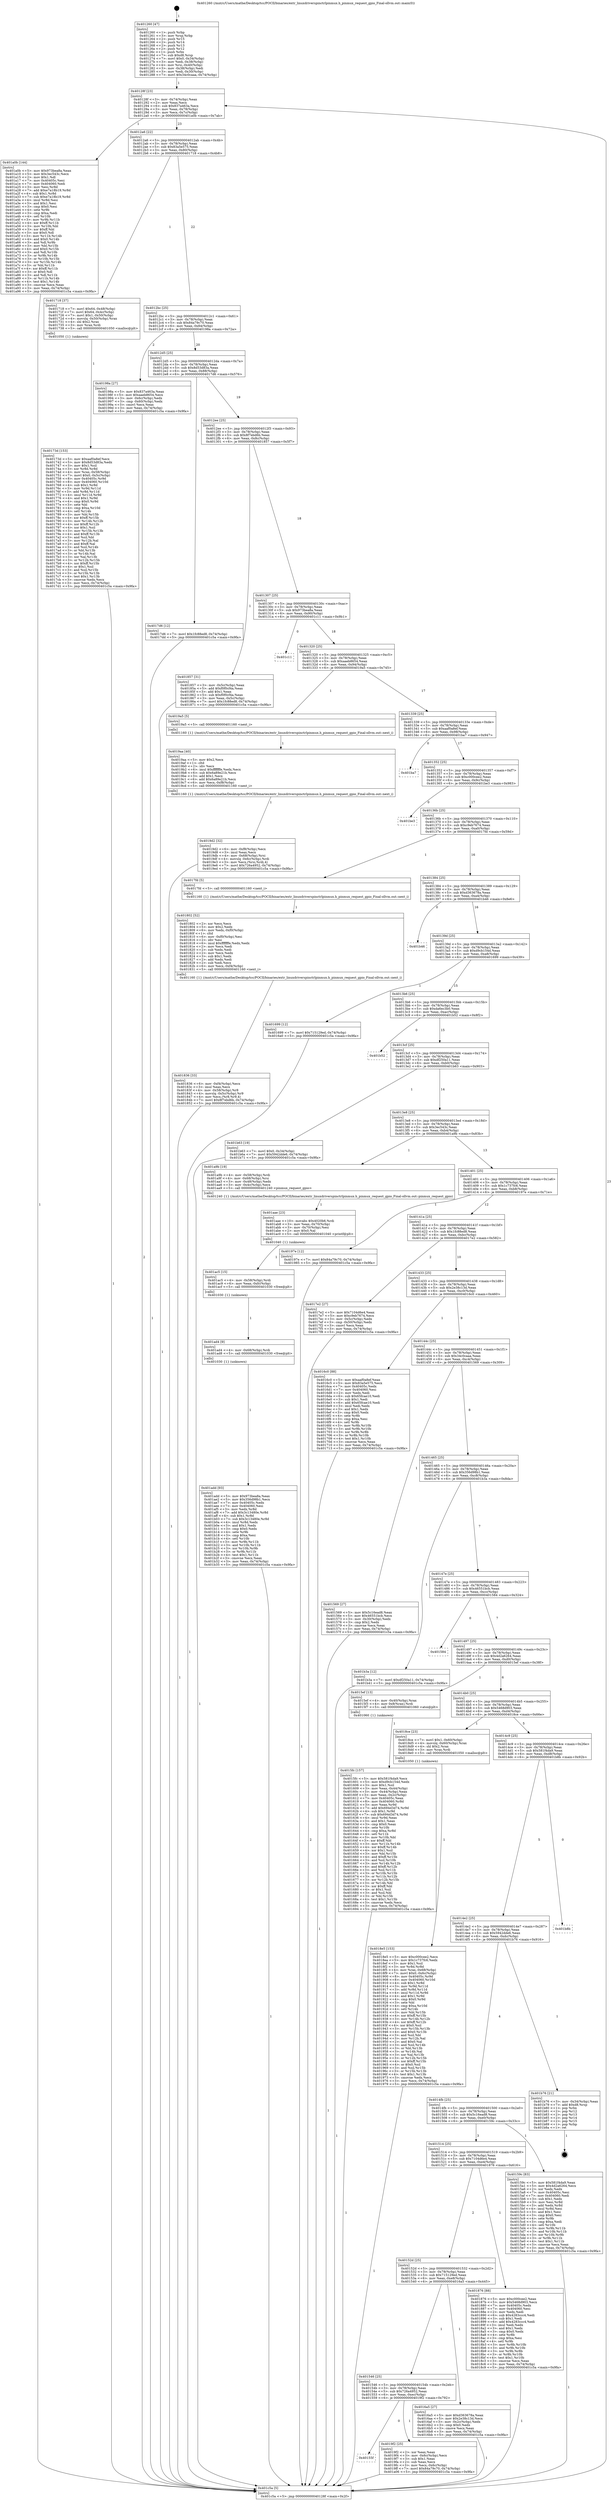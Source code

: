 digraph "0x401260" {
  label = "0x401260 (/mnt/c/Users/mathe/Desktop/tcc/POCII/binaries/extr_linuxdriverspinctrlpinmux.h_pinmux_request_gpio_Final-ollvm.out::main(0))"
  labelloc = "t"
  node[shape=record]

  Entry [label="",width=0.3,height=0.3,shape=circle,fillcolor=black,style=filled]
  "0x40128f" [label="{
     0x40128f [23]\l
     | [instrs]\l
     &nbsp;&nbsp;0x40128f \<+3\>: mov -0x74(%rbp),%eax\l
     &nbsp;&nbsp;0x401292 \<+2\>: mov %eax,%ecx\l
     &nbsp;&nbsp;0x401294 \<+6\>: sub $0x837a463a,%ecx\l
     &nbsp;&nbsp;0x40129a \<+3\>: mov %eax,-0x78(%rbp)\l
     &nbsp;&nbsp;0x40129d \<+3\>: mov %ecx,-0x7c(%rbp)\l
     &nbsp;&nbsp;0x4012a0 \<+6\>: je 0000000000401a0b \<main+0x7ab\>\l
  }"]
  "0x401a0b" [label="{
     0x401a0b [144]\l
     | [instrs]\l
     &nbsp;&nbsp;0x401a0b \<+5\>: mov $0x973bea8a,%eax\l
     &nbsp;&nbsp;0x401a10 \<+5\>: mov $0x3ec543c,%ecx\l
     &nbsp;&nbsp;0x401a15 \<+2\>: mov $0x1,%dl\l
     &nbsp;&nbsp;0x401a17 \<+7\>: mov 0x40405c,%esi\l
     &nbsp;&nbsp;0x401a1e \<+7\>: mov 0x404060,%edi\l
     &nbsp;&nbsp;0x401a25 \<+3\>: mov %esi,%r8d\l
     &nbsp;&nbsp;0x401a28 \<+7\>: add $0xe7a18b19,%r8d\l
     &nbsp;&nbsp;0x401a2f \<+4\>: sub $0x1,%r8d\l
     &nbsp;&nbsp;0x401a33 \<+7\>: sub $0xe7a18b19,%r8d\l
     &nbsp;&nbsp;0x401a3a \<+4\>: imul %r8d,%esi\l
     &nbsp;&nbsp;0x401a3e \<+3\>: and $0x1,%esi\l
     &nbsp;&nbsp;0x401a41 \<+3\>: cmp $0x0,%esi\l
     &nbsp;&nbsp;0x401a44 \<+4\>: sete %r9b\l
     &nbsp;&nbsp;0x401a48 \<+3\>: cmp $0xa,%edi\l
     &nbsp;&nbsp;0x401a4b \<+4\>: setl %r10b\l
     &nbsp;&nbsp;0x401a4f \<+3\>: mov %r9b,%r11b\l
     &nbsp;&nbsp;0x401a52 \<+4\>: xor $0xff,%r11b\l
     &nbsp;&nbsp;0x401a56 \<+3\>: mov %r10b,%bl\l
     &nbsp;&nbsp;0x401a59 \<+3\>: xor $0xff,%bl\l
     &nbsp;&nbsp;0x401a5c \<+3\>: xor $0x0,%dl\l
     &nbsp;&nbsp;0x401a5f \<+3\>: mov %r11b,%r14b\l
     &nbsp;&nbsp;0x401a62 \<+4\>: and $0x0,%r14b\l
     &nbsp;&nbsp;0x401a66 \<+3\>: and %dl,%r9b\l
     &nbsp;&nbsp;0x401a69 \<+3\>: mov %bl,%r15b\l
     &nbsp;&nbsp;0x401a6c \<+4\>: and $0x0,%r15b\l
     &nbsp;&nbsp;0x401a70 \<+3\>: and %dl,%r10b\l
     &nbsp;&nbsp;0x401a73 \<+3\>: or %r9b,%r14b\l
     &nbsp;&nbsp;0x401a76 \<+3\>: or %r10b,%r15b\l
     &nbsp;&nbsp;0x401a79 \<+3\>: xor %r15b,%r14b\l
     &nbsp;&nbsp;0x401a7c \<+3\>: or %bl,%r11b\l
     &nbsp;&nbsp;0x401a7f \<+4\>: xor $0xff,%r11b\l
     &nbsp;&nbsp;0x401a83 \<+3\>: or $0x0,%dl\l
     &nbsp;&nbsp;0x401a86 \<+3\>: and %dl,%r11b\l
     &nbsp;&nbsp;0x401a89 \<+3\>: or %r11b,%r14b\l
     &nbsp;&nbsp;0x401a8c \<+4\>: test $0x1,%r14b\l
     &nbsp;&nbsp;0x401a90 \<+3\>: cmovne %ecx,%eax\l
     &nbsp;&nbsp;0x401a93 \<+3\>: mov %eax,-0x74(%rbp)\l
     &nbsp;&nbsp;0x401a96 \<+5\>: jmp 0000000000401c5a \<main+0x9fa\>\l
  }"]
  "0x4012a6" [label="{
     0x4012a6 [22]\l
     | [instrs]\l
     &nbsp;&nbsp;0x4012a6 \<+5\>: jmp 00000000004012ab \<main+0x4b\>\l
     &nbsp;&nbsp;0x4012ab \<+3\>: mov -0x78(%rbp),%eax\l
     &nbsp;&nbsp;0x4012ae \<+5\>: sub $0x83a5e575,%eax\l
     &nbsp;&nbsp;0x4012b3 \<+3\>: mov %eax,-0x80(%rbp)\l
     &nbsp;&nbsp;0x4012b6 \<+6\>: je 0000000000401718 \<main+0x4b8\>\l
  }"]
  Exit [label="",width=0.3,height=0.3,shape=circle,fillcolor=black,style=filled,peripheries=2]
  "0x401718" [label="{
     0x401718 [37]\l
     | [instrs]\l
     &nbsp;&nbsp;0x401718 \<+7\>: movl $0x64,-0x48(%rbp)\l
     &nbsp;&nbsp;0x40171f \<+7\>: movl $0x64,-0x4c(%rbp)\l
     &nbsp;&nbsp;0x401726 \<+7\>: movl $0x1,-0x50(%rbp)\l
     &nbsp;&nbsp;0x40172d \<+4\>: movslq -0x50(%rbp),%rax\l
     &nbsp;&nbsp;0x401731 \<+4\>: shl $0x2,%rax\l
     &nbsp;&nbsp;0x401735 \<+3\>: mov %rax,%rdi\l
     &nbsp;&nbsp;0x401738 \<+5\>: call 0000000000401050 \<malloc@plt\>\l
     | [calls]\l
     &nbsp;&nbsp;0x401050 \{1\} (unknown)\l
  }"]
  "0x4012bc" [label="{
     0x4012bc [25]\l
     | [instrs]\l
     &nbsp;&nbsp;0x4012bc \<+5\>: jmp 00000000004012c1 \<main+0x61\>\l
     &nbsp;&nbsp;0x4012c1 \<+3\>: mov -0x78(%rbp),%eax\l
     &nbsp;&nbsp;0x4012c4 \<+5\>: sub $0x84a79c70,%eax\l
     &nbsp;&nbsp;0x4012c9 \<+6\>: mov %eax,-0x84(%rbp)\l
     &nbsp;&nbsp;0x4012cf \<+6\>: je 000000000040198a \<main+0x72a\>\l
  }"]
  "0x401add" [label="{
     0x401add [93]\l
     | [instrs]\l
     &nbsp;&nbsp;0x401add \<+5\>: mov $0x973bea8a,%eax\l
     &nbsp;&nbsp;0x401ae2 \<+5\>: mov $0x356d98b1,%ecx\l
     &nbsp;&nbsp;0x401ae7 \<+7\>: mov 0x40405c,%edx\l
     &nbsp;&nbsp;0x401aee \<+7\>: mov 0x404060,%esi\l
     &nbsp;&nbsp;0x401af5 \<+3\>: mov %edx,%r8d\l
     &nbsp;&nbsp;0x401af8 \<+7\>: add $0x3c13480e,%r8d\l
     &nbsp;&nbsp;0x401aff \<+4\>: sub $0x1,%r8d\l
     &nbsp;&nbsp;0x401b03 \<+7\>: sub $0x3c13480e,%r8d\l
     &nbsp;&nbsp;0x401b0a \<+4\>: imul %r8d,%edx\l
     &nbsp;&nbsp;0x401b0e \<+3\>: and $0x1,%edx\l
     &nbsp;&nbsp;0x401b11 \<+3\>: cmp $0x0,%edx\l
     &nbsp;&nbsp;0x401b14 \<+4\>: sete %r9b\l
     &nbsp;&nbsp;0x401b18 \<+3\>: cmp $0xa,%esi\l
     &nbsp;&nbsp;0x401b1b \<+4\>: setl %r10b\l
     &nbsp;&nbsp;0x401b1f \<+3\>: mov %r9b,%r11b\l
     &nbsp;&nbsp;0x401b22 \<+3\>: and %r10b,%r11b\l
     &nbsp;&nbsp;0x401b25 \<+3\>: xor %r10b,%r9b\l
     &nbsp;&nbsp;0x401b28 \<+3\>: or %r9b,%r11b\l
     &nbsp;&nbsp;0x401b2b \<+4\>: test $0x1,%r11b\l
     &nbsp;&nbsp;0x401b2f \<+3\>: cmovne %ecx,%eax\l
     &nbsp;&nbsp;0x401b32 \<+3\>: mov %eax,-0x74(%rbp)\l
     &nbsp;&nbsp;0x401b35 \<+5\>: jmp 0000000000401c5a \<main+0x9fa\>\l
  }"]
  "0x40198a" [label="{
     0x40198a [27]\l
     | [instrs]\l
     &nbsp;&nbsp;0x40198a \<+5\>: mov $0x837a463a,%eax\l
     &nbsp;&nbsp;0x40198f \<+5\>: mov $0xaaeb8654,%ecx\l
     &nbsp;&nbsp;0x401994 \<+3\>: mov -0x6c(%rbp),%edx\l
     &nbsp;&nbsp;0x401997 \<+3\>: cmp -0x60(%rbp),%edx\l
     &nbsp;&nbsp;0x40199a \<+3\>: cmovl %ecx,%eax\l
     &nbsp;&nbsp;0x40199d \<+3\>: mov %eax,-0x74(%rbp)\l
     &nbsp;&nbsp;0x4019a0 \<+5\>: jmp 0000000000401c5a \<main+0x9fa\>\l
  }"]
  "0x4012d5" [label="{
     0x4012d5 [25]\l
     | [instrs]\l
     &nbsp;&nbsp;0x4012d5 \<+5\>: jmp 00000000004012da \<main+0x7a\>\l
     &nbsp;&nbsp;0x4012da \<+3\>: mov -0x78(%rbp),%eax\l
     &nbsp;&nbsp;0x4012dd \<+5\>: sub $0x8d53d83a,%eax\l
     &nbsp;&nbsp;0x4012e2 \<+6\>: mov %eax,-0x88(%rbp)\l
     &nbsp;&nbsp;0x4012e8 \<+6\>: je 00000000004017d6 \<main+0x576\>\l
  }"]
  "0x401ad4" [label="{
     0x401ad4 [9]\l
     | [instrs]\l
     &nbsp;&nbsp;0x401ad4 \<+4\>: mov -0x68(%rbp),%rdi\l
     &nbsp;&nbsp;0x401ad8 \<+5\>: call 0000000000401030 \<free@plt\>\l
     | [calls]\l
     &nbsp;&nbsp;0x401030 \{1\} (unknown)\l
  }"]
  "0x4017d6" [label="{
     0x4017d6 [12]\l
     | [instrs]\l
     &nbsp;&nbsp;0x4017d6 \<+7\>: movl $0x1fc88ed8,-0x74(%rbp)\l
     &nbsp;&nbsp;0x4017dd \<+5\>: jmp 0000000000401c5a \<main+0x9fa\>\l
  }"]
  "0x4012ee" [label="{
     0x4012ee [25]\l
     | [instrs]\l
     &nbsp;&nbsp;0x4012ee \<+5\>: jmp 00000000004012f3 \<main+0x93\>\l
     &nbsp;&nbsp;0x4012f3 \<+3\>: mov -0x78(%rbp),%eax\l
     &nbsp;&nbsp;0x4012f6 \<+5\>: sub $0x8f7ebd6b,%eax\l
     &nbsp;&nbsp;0x4012fb \<+6\>: mov %eax,-0x8c(%rbp)\l
     &nbsp;&nbsp;0x401301 \<+6\>: je 0000000000401857 \<main+0x5f7\>\l
  }"]
  "0x401ac5" [label="{
     0x401ac5 [15]\l
     | [instrs]\l
     &nbsp;&nbsp;0x401ac5 \<+4\>: mov -0x58(%rbp),%rdi\l
     &nbsp;&nbsp;0x401ac9 \<+6\>: mov %eax,-0xfc(%rbp)\l
     &nbsp;&nbsp;0x401acf \<+5\>: call 0000000000401030 \<free@plt\>\l
     | [calls]\l
     &nbsp;&nbsp;0x401030 \{1\} (unknown)\l
  }"]
  "0x401857" [label="{
     0x401857 [31]\l
     | [instrs]\l
     &nbsp;&nbsp;0x401857 \<+3\>: mov -0x5c(%rbp),%eax\l
     &nbsp;&nbsp;0x40185a \<+5\>: add $0xf0f0cf4a,%eax\l
     &nbsp;&nbsp;0x40185f \<+3\>: add $0x1,%eax\l
     &nbsp;&nbsp;0x401862 \<+5\>: sub $0xf0f0cf4a,%eax\l
     &nbsp;&nbsp;0x401867 \<+3\>: mov %eax,-0x5c(%rbp)\l
     &nbsp;&nbsp;0x40186a \<+7\>: movl $0x1fc88ed8,-0x74(%rbp)\l
     &nbsp;&nbsp;0x401871 \<+5\>: jmp 0000000000401c5a \<main+0x9fa\>\l
  }"]
  "0x401307" [label="{
     0x401307 [25]\l
     | [instrs]\l
     &nbsp;&nbsp;0x401307 \<+5\>: jmp 000000000040130c \<main+0xac\>\l
     &nbsp;&nbsp;0x40130c \<+3\>: mov -0x78(%rbp),%eax\l
     &nbsp;&nbsp;0x40130f \<+5\>: sub $0x973bea8a,%eax\l
     &nbsp;&nbsp;0x401314 \<+6\>: mov %eax,-0x90(%rbp)\l
     &nbsp;&nbsp;0x40131a \<+6\>: je 0000000000401c11 \<main+0x9b1\>\l
  }"]
  "0x401aae" [label="{
     0x401aae [23]\l
     | [instrs]\l
     &nbsp;&nbsp;0x401aae \<+10\>: movabs $0x4020b6,%rdi\l
     &nbsp;&nbsp;0x401ab8 \<+3\>: mov %eax,-0x70(%rbp)\l
     &nbsp;&nbsp;0x401abb \<+3\>: mov -0x70(%rbp),%esi\l
     &nbsp;&nbsp;0x401abe \<+2\>: mov $0x0,%al\l
     &nbsp;&nbsp;0x401ac0 \<+5\>: call 0000000000401040 \<printf@plt\>\l
     | [calls]\l
     &nbsp;&nbsp;0x401040 \{1\} (unknown)\l
  }"]
  "0x401c11" [label="{
     0x401c11\l
  }", style=dashed]
  "0x401320" [label="{
     0x401320 [25]\l
     | [instrs]\l
     &nbsp;&nbsp;0x401320 \<+5\>: jmp 0000000000401325 \<main+0xc5\>\l
     &nbsp;&nbsp;0x401325 \<+3\>: mov -0x78(%rbp),%eax\l
     &nbsp;&nbsp;0x401328 \<+5\>: sub $0xaaeb8654,%eax\l
     &nbsp;&nbsp;0x40132d \<+6\>: mov %eax,-0x94(%rbp)\l
     &nbsp;&nbsp;0x401333 \<+6\>: je 00000000004019a5 \<main+0x745\>\l
  }"]
  "0x40155f" [label="{
     0x40155f\l
  }", style=dashed]
  "0x4019a5" [label="{
     0x4019a5 [5]\l
     | [instrs]\l
     &nbsp;&nbsp;0x4019a5 \<+5\>: call 0000000000401160 \<next_i\>\l
     | [calls]\l
     &nbsp;&nbsp;0x401160 \{1\} (/mnt/c/Users/mathe/Desktop/tcc/POCII/binaries/extr_linuxdriverspinctrlpinmux.h_pinmux_request_gpio_Final-ollvm.out::next_i)\l
  }"]
  "0x401339" [label="{
     0x401339 [25]\l
     | [instrs]\l
     &nbsp;&nbsp;0x401339 \<+5\>: jmp 000000000040133e \<main+0xde\>\l
     &nbsp;&nbsp;0x40133e \<+3\>: mov -0x78(%rbp),%eax\l
     &nbsp;&nbsp;0x401341 \<+5\>: sub $0xaaf0a8ef,%eax\l
     &nbsp;&nbsp;0x401346 \<+6\>: mov %eax,-0x98(%rbp)\l
     &nbsp;&nbsp;0x40134c \<+6\>: je 0000000000401ba7 \<main+0x947\>\l
  }"]
  "0x4019f2" [label="{
     0x4019f2 [25]\l
     | [instrs]\l
     &nbsp;&nbsp;0x4019f2 \<+2\>: xor %eax,%eax\l
     &nbsp;&nbsp;0x4019f4 \<+3\>: mov -0x6c(%rbp),%ecx\l
     &nbsp;&nbsp;0x4019f7 \<+3\>: sub $0x1,%eax\l
     &nbsp;&nbsp;0x4019fa \<+2\>: sub %eax,%ecx\l
     &nbsp;&nbsp;0x4019fc \<+3\>: mov %ecx,-0x6c(%rbp)\l
     &nbsp;&nbsp;0x4019ff \<+7\>: movl $0x84a79c70,-0x74(%rbp)\l
     &nbsp;&nbsp;0x401a06 \<+5\>: jmp 0000000000401c5a \<main+0x9fa\>\l
  }"]
  "0x401ba7" [label="{
     0x401ba7\l
  }", style=dashed]
  "0x401352" [label="{
     0x401352 [25]\l
     | [instrs]\l
     &nbsp;&nbsp;0x401352 \<+5\>: jmp 0000000000401357 \<main+0xf7\>\l
     &nbsp;&nbsp;0x401357 \<+3\>: mov -0x78(%rbp),%eax\l
     &nbsp;&nbsp;0x40135a \<+5\>: sub $0xc000cee2,%eax\l
     &nbsp;&nbsp;0x40135f \<+6\>: mov %eax,-0x9c(%rbp)\l
     &nbsp;&nbsp;0x401365 \<+6\>: je 0000000000401be3 \<main+0x983\>\l
  }"]
  "0x4019d2" [label="{
     0x4019d2 [32]\l
     | [instrs]\l
     &nbsp;&nbsp;0x4019d2 \<+6\>: mov -0xf8(%rbp),%ecx\l
     &nbsp;&nbsp;0x4019d8 \<+3\>: imul %eax,%ecx\l
     &nbsp;&nbsp;0x4019db \<+4\>: mov -0x68(%rbp),%rsi\l
     &nbsp;&nbsp;0x4019df \<+4\>: movslq -0x6c(%rbp),%rdi\l
     &nbsp;&nbsp;0x4019e3 \<+3\>: mov %ecx,(%rsi,%rdi,4)\l
     &nbsp;&nbsp;0x4019e6 \<+7\>: movl $0x726a4952,-0x74(%rbp)\l
     &nbsp;&nbsp;0x4019ed \<+5\>: jmp 0000000000401c5a \<main+0x9fa\>\l
  }"]
  "0x401be3" [label="{
     0x401be3\l
  }", style=dashed]
  "0x40136b" [label="{
     0x40136b [25]\l
     | [instrs]\l
     &nbsp;&nbsp;0x40136b \<+5\>: jmp 0000000000401370 \<main+0x110\>\l
     &nbsp;&nbsp;0x401370 \<+3\>: mov -0x78(%rbp),%eax\l
     &nbsp;&nbsp;0x401373 \<+5\>: sub $0xc9eb7674,%eax\l
     &nbsp;&nbsp;0x401378 \<+6\>: mov %eax,-0xa0(%rbp)\l
     &nbsp;&nbsp;0x40137e \<+6\>: je 00000000004017fd \<main+0x59d\>\l
  }"]
  "0x4019aa" [label="{
     0x4019aa [40]\l
     | [instrs]\l
     &nbsp;&nbsp;0x4019aa \<+5\>: mov $0x2,%ecx\l
     &nbsp;&nbsp;0x4019af \<+1\>: cltd\l
     &nbsp;&nbsp;0x4019b0 \<+2\>: idiv %ecx\l
     &nbsp;&nbsp;0x4019b2 \<+6\>: imul $0xfffffffe,%edx,%ecx\l
     &nbsp;&nbsp;0x4019b8 \<+6\>: sub $0x6a89e21b,%ecx\l
     &nbsp;&nbsp;0x4019be \<+3\>: add $0x1,%ecx\l
     &nbsp;&nbsp;0x4019c1 \<+6\>: add $0x6a89e21b,%ecx\l
     &nbsp;&nbsp;0x4019c7 \<+6\>: mov %ecx,-0xf8(%rbp)\l
     &nbsp;&nbsp;0x4019cd \<+5\>: call 0000000000401160 \<next_i\>\l
     | [calls]\l
     &nbsp;&nbsp;0x401160 \{1\} (/mnt/c/Users/mathe/Desktop/tcc/POCII/binaries/extr_linuxdriverspinctrlpinmux.h_pinmux_request_gpio_Final-ollvm.out::next_i)\l
  }"]
  "0x4017fd" [label="{
     0x4017fd [5]\l
     | [instrs]\l
     &nbsp;&nbsp;0x4017fd \<+5\>: call 0000000000401160 \<next_i\>\l
     | [calls]\l
     &nbsp;&nbsp;0x401160 \{1\} (/mnt/c/Users/mathe/Desktop/tcc/POCII/binaries/extr_linuxdriverspinctrlpinmux.h_pinmux_request_gpio_Final-ollvm.out::next_i)\l
  }"]
  "0x401384" [label="{
     0x401384 [25]\l
     | [instrs]\l
     &nbsp;&nbsp;0x401384 \<+5\>: jmp 0000000000401389 \<main+0x129\>\l
     &nbsp;&nbsp;0x401389 \<+3\>: mov -0x78(%rbp),%eax\l
     &nbsp;&nbsp;0x40138c \<+5\>: sub $0xd363678a,%eax\l
     &nbsp;&nbsp;0x401391 \<+6\>: mov %eax,-0xa4(%rbp)\l
     &nbsp;&nbsp;0x401397 \<+6\>: je 0000000000401b46 \<main+0x8e6\>\l
  }"]
  "0x4018e5" [label="{
     0x4018e5 [153]\l
     | [instrs]\l
     &nbsp;&nbsp;0x4018e5 \<+5\>: mov $0xc000cee2,%ecx\l
     &nbsp;&nbsp;0x4018ea \<+5\>: mov $0x1c737fc6,%edx\l
     &nbsp;&nbsp;0x4018ef \<+3\>: mov $0x1,%sil\l
     &nbsp;&nbsp;0x4018f2 \<+3\>: xor %r8d,%r8d\l
     &nbsp;&nbsp;0x4018f5 \<+4\>: mov %rax,-0x68(%rbp)\l
     &nbsp;&nbsp;0x4018f9 \<+7\>: movl $0x0,-0x6c(%rbp)\l
     &nbsp;&nbsp;0x401900 \<+8\>: mov 0x40405c,%r9d\l
     &nbsp;&nbsp;0x401908 \<+8\>: mov 0x404060,%r10d\l
     &nbsp;&nbsp;0x401910 \<+4\>: sub $0x1,%r8d\l
     &nbsp;&nbsp;0x401914 \<+3\>: mov %r9d,%r11d\l
     &nbsp;&nbsp;0x401917 \<+3\>: add %r8d,%r11d\l
     &nbsp;&nbsp;0x40191a \<+4\>: imul %r11d,%r9d\l
     &nbsp;&nbsp;0x40191e \<+4\>: and $0x1,%r9d\l
     &nbsp;&nbsp;0x401922 \<+4\>: cmp $0x0,%r9d\l
     &nbsp;&nbsp;0x401926 \<+3\>: sete %bl\l
     &nbsp;&nbsp;0x401929 \<+4\>: cmp $0xa,%r10d\l
     &nbsp;&nbsp;0x40192d \<+4\>: setl %r14b\l
     &nbsp;&nbsp;0x401931 \<+3\>: mov %bl,%r15b\l
     &nbsp;&nbsp;0x401934 \<+4\>: xor $0xff,%r15b\l
     &nbsp;&nbsp;0x401938 \<+3\>: mov %r14b,%r12b\l
     &nbsp;&nbsp;0x40193b \<+4\>: xor $0xff,%r12b\l
     &nbsp;&nbsp;0x40193f \<+4\>: xor $0x0,%sil\l
     &nbsp;&nbsp;0x401943 \<+3\>: mov %r15b,%r13b\l
     &nbsp;&nbsp;0x401946 \<+4\>: and $0x0,%r13b\l
     &nbsp;&nbsp;0x40194a \<+3\>: and %sil,%bl\l
     &nbsp;&nbsp;0x40194d \<+3\>: mov %r12b,%al\l
     &nbsp;&nbsp;0x401950 \<+2\>: and $0x0,%al\l
     &nbsp;&nbsp;0x401952 \<+3\>: and %sil,%r14b\l
     &nbsp;&nbsp;0x401955 \<+3\>: or %bl,%r13b\l
     &nbsp;&nbsp;0x401958 \<+3\>: or %r14b,%al\l
     &nbsp;&nbsp;0x40195b \<+3\>: xor %al,%r13b\l
     &nbsp;&nbsp;0x40195e \<+3\>: or %r12b,%r15b\l
     &nbsp;&nbsp;0x401961 \<+4\>: xor $0xff,%r15b\l
     &nbsp;&nbsp;0x401965 \<+4\>: or $0x0,%sil\l
     &nbsp;&nbsp;0x401969 \<+3\>: and %sil,%r15b\l
     &nbsp;&nbsp;0x40196c \<+3\>: or %r15b,%r13b\l
     &nbsp;&nbsp;0x40196f \<+4\>: test $0x1,%r13b\l
     &nbsp;&nbsp;0x401973 \<+3\>: cmovne %edx,%ecx\l
     &nbsp;&nbsp;0x401976 \<+3\>: mov %ecx,-0x74(%rbp)\l
     &nbsp;&nbsp;0x401979 \<+5\>: jmp 0000000000401c5a \<main+0x9fa\>\l
  }"]
  "0x401b46" [label="{
     0x401b46\l
  }", style=dashed]
  "0x40139d" [label="{
     0x40139d [25]\l
     | [instrs]\l
     &nbsp;&nbsp;0x40139d \<+5\>: jmp 00000000004013a2 \<main+0x142\>\l
     &nbsp;&nbsp;0x4013a2 \<+3\>: mov -0x78(%rbp),%eax\l
     &nbsp;&nbsp;0x4013a5 \<+5\>: sub $0xd9cb154d,%eax\l
     &nbsp;&nbsp;0x4013aa \<+6\>: mov %eax,-0xa8(%rbp)\l
     &nbsp;&nbsp;0x4013b0 \<+6\>: je 0000000000401699 \<main+0x439\>\l
  }"]
  "0x401836" [label="{
     0x401836 [33]\l
     | [instrs]\l
     &nbsp;&nbsp;0x401836 \<+6\>: mov -0xf4(%rbp),%ecx\l
     &nbsp;&nbsp;0x40183c \<+3\>: imul %eax,%ecx\l
     &nbsp;&nbsp;0x40183f \<+4\>: mov -0x58(%rbp),%r8\l
     &nbsp;&nbsp;0x401843 \<+4\>: movslq -0x5c(%rbp),%r9\l
     &nbsp;&nbsp;0x401847 \<+4\>: mov %ecx,(%r8,%r9,4)\l
     &nbsp;&nbsp;0x40184b \<+7\>: movl $0x8f7ebd6b,-0x74(%rbp)\l
     &nbsp;&nbsp;0x401852 \<+5\>: jmp 0000000000401c5a \<main+0x9fa\>\l
  }"]
  "0x401699" [label="{
     0x401699 [12]\l
     | [instrs]\l
     &nbsp;&nbsp;0x401699 \<+7\>: movl $0x715129ed,-0x74(%rbp)\l
     &nbsp;&nbsp;0x4016a0 \<+5\>: jmp 0000000000401c5a \<main+0x9fa\>\l
  }"]
  "0x4013b6" [label="{
     0x4013b6 [25]\l
     | [instrs]\l
     &nbsp;&nbsp;0x4013b6 \<+5\>: jmp 00000000004013bb \<main+0x15b\>\l
     &nbsp;&nbsp;0x4013bb \<+3\>: mov -0x78(%rbp),%eax\l
     &nbsp;&nbsp;0x4013be \<+5\>: sub $0xda6ec3b0,%eax\l
     &nbsp;&nbsp;0x4013c3 \<+6\>: mov %eax,-0xac(%rbp)\l
     &nbsp;&nbsp;0x4013c9 \<+6\>: je 0000000000401b52 \<main+0x8f2\>\l
  }"]
  "0x401802" [label="{
     0x401802 [52]\l
     | [instrs]\l
     &nbsp;&nbsp;0x401802 \<+2\>: xor %ecx,%ecx\l
     &nbsp;&nbsp;0x401804 \<+5\>: mov $0x2,%edx\l
     &nbsp;&nbsp;0x401809 \<+6\>: mov %edx,-0xf0(%rbp)\l
     &nbsp;&nbsp;0x40180f \<+1\>: cltd\l
     &nbsp;&nbsp;0x401810 \<+6\>: mov -0xf0(%rbp),%esi\l
     &nbsp;&nbsp;0x401816 \<+2\>: idiv %esi\l
     &nbsp;&nbsp;0x401818 \<+6\>: imul $0xfffffffe,%edx,%edx\l
     &nbsp;&nbsp;0x40181e \<+2\>: mov %ecx,%edi\l
     &nbsp;&nbsp;0x401820 \<+2\>: sub %edx,%edi\l
     &nbsp;&nbsp;0x401822 \<+2\>: mov %ecx,%edx\l
     &nbsp;&nbsp;0x401824 \<+3\>: sub $0x1,%edx\l
     &nbsp;&nbsp;0x401827 \<+2\>: add %edx,%edi\l
     &nbsp;&nbsp;0x401829 \<+2\>: sub %edi,%ecx\l
     &nbsp;&nbsp;0x40182b \<+6\>: mov %ecx,-0xf4(%rbp)\l
     &nbsp;&nbsp;0x401831 \<+5\>: call 0000000000401160 \<next_i\>\l
     | [calls]\l
     &nbsp;&nbsp;0x401160 \{1\} (/mnt/c/Users/mathe/Desktop/tcc/POCII/binaries/extr_linuxdriverspinctrlpinmux.h_pinmux_request_gpio_Final-ollvm.out::next_i)\l
  }"]
  "0x401b52" [label="{
     0x401b52\l
  }", style=dashed]
  "0x4013cf" [label="{
     0x4013cf [25]\l
     | [instrs]\l
     &nbsp;&nbsp;0x4013cf \<+5\>: jmp 00000000004013d4 \<main+0x174\>\l
     &nbsp;&nbsp;0x4013d4 \<+3\>: mov -0x78(%rbp),%eax\l
     &nbsp;&nbsp;0x4013d7 \<+5\>: sub $0xdf250a11,%eax\l
     &nbsp;&nbsp;0x4013dc \<+6\>: mov %eax,-0xb0(%rbp)\l
     &nbsp;&nbsp;0x4013e2 \<+6\>: je 0000000000401b63 \<main+0x903\>\l
  }"]
  "0x40173d" [label="{
     0x40173d [153]\l
     | [instrs]\l
     &nbsp;&nbsp;0x40173d \<+5\>: mov $0xaaf0a8ef,%ecx\l
     &nbsp;&nbsp;0x401742 \<+5\>: mov $0x8d53d83a,%edx\l
     &nbsp;&nbsp;0x401747 \<+3\>: mov $0x1,%sil\l
     &nbsp;&nbsp;0x40174a \<+3\>: xor %r8d,%r8d\l
     &nbsp;&nbsp;0x40174d \<+4\>: mov %rax,-0x58(%rbp)\l
     &nbsp;&nbsp;0x401751 \<+7\>: movl $0x0,-0x5c(%rbp)\l
     &nbsp;&nbsp;0x401758 \<+8\>: mov 0x40405c,%r9d\l
     &nbsp;&nbsp;0x401760 \<+8\>: mov 0x404060,%r10d\l
     &nbsp;&nbsp;0x401768 \<+4\>: sub $0x1,%r8d\l
     &nbsp;&nbsp;0x40176c \<+3\>: mov %r9d,%r11d\l
     &nbsp;&nbsp;0x40176f \<+3\>: add %r8d,%r11d\l
     &nbsp;&nbsp;0x401772 \<+4\>: imul %r11d,%r9d\l
     &nbsp;&nbsp;0x401776 \<+4\>: and $0x1,%r9d\l
     &nbsp;&nbsp;0x40177a \<+4\>: cmp $0x0,%r9d\l
     &nbsp;&nbsp;0x40177e \<+3\>: sete %bl\l
     &nbsp;&nbsp;0x401781 \<+4\>: cmp $0xa,%r10d\l
     &nbsp;&nbsp;0x401785 \<+4\>: setl %r14b\l
     &nbsp;&nbsp;0x401789 \<+3\>: mov %bl,%r15b\l
     &nbsp;&nbsp;0x40178c \<+4\>: xor $0xff,%r15b\l
     &nbsp;&nbsp;0x401790 \<+3\>: mov %r14b,%r12b\l
     &nbsp;&nbsp;0x401793 \<+4\>: xor $0xff,%r12b\l
     &nbsp;&nbsp;0x401797 \<+4\>: xor $0x1,%sil\l
     &nbsp;&nbsp;0x40179b \<+3\>: mov %r15b,%r13b\l
     &nbsp;&nbsp;0x40179e \<+4\>: and $0xff,%r13b\l
     &nbsp;&nbsp;0x4017a2 \<+3\>: and %sil,%bl\l
     &nbsp;&nbsp;0x4017a5 \<+3\>: mov %r12b,%al\l
     &nbsp;&nbsp;0x4017a8 \<+2\>: and $0xff,%al\l
     &nbsp;&nbsp;0x4017aa \<+3\>: and %sil,%r14b\l
     &nbsp;&nbsp;0x4017ad \<+3\>: or %bl,%r13b\l
     &nbsp;&nbsp;0x4017b0 \<+3\>: or %r14b,%al\l
     &nbsp;&nbsp;0x4017b3 \<+3\>: xor %al,%r13b\l
     &nbsp;&nbsp;0x4017b6 \<+3\>: or %r12b,%r15b\l
     &nbsp;&nbsp;0x4017b9 \<+4\>: xor $0xff,%r15b\l
     &nbsp;&nbsp;0x4017bd \<+4\>: or $0x1,%sil\l
     &nbsp;&nbsp;0x4017c1 \<+3\>: and %sil,%r15b\l
     &nbsp;&nbsp;0x4017c4 \<+3\>: or %r15b,%r13b\l
     &nbsp;&nbsp;0x4017c7 \<+4\>: test $0x1,%r13b\l
     &nbsp;&nbsp;0x4017cb \<+3\>: cmovne %edx,%ecx\l
     &nbsp;&nbsp;0x4017ce \<+3\>: mov %ecx,-0x74(%rbp)\l
     &nbsp;&nbsp;0x4017d1 \<+5\>: jmp 0000000000401c5a \<main+0x9fa\>\l
  }"]
  "0x401b63" [label="{
     0x401b63 [19]\l
     | [instrs]\l
     &nbsp;&nbsp;0x401b63 \<+7\>: movl $0x0,-0x34(%rbp)\l
     &nbsp;&nbsp;0x401b6a \<+7\>: movl $0x5942dde6,-0x74(%rbp)\l
     &nbsp;&nbsp;0x401b71 \<+5\>: jmp 0000000000401c5a \<main+0x9fa\>\l
  }"]
  "0x4013e8" [label="{
     0x4013e8 [25]\l
     | [instrs]\l
     &nbsp;&nbsp;0x4013e8 \<+5\>: jmp 00000000004013ed \<main+0x18d\>\l
     &nbsp;&nbsp;0x4013ed \<+3\>: mov -0x78(%rbp),%eax\l
     &nbsp;&nbsp;0x4013f0 \<+5\>: sub $0x3ec543c,%eax\l
     &nbsp;&nbsp;0x4013f5 \<+6\>: mov %eax,-0xb4(%rbp)\l
     &nbsp;&nbsp;0x4013fb \<+6\>: je 0000000000401a9b \<main+0x83b\>\l
  }"]
  "0x401546" [label="{
     0x401546 [25]\l
     | [instrs]\l
     &nbsp;&nbsp;0x401546 \<+5\>: jmp 000000000040154b \<main+0x2eb\>\l
     &nbsp;&nbsp;0x40154b \<+3\>: mov -0x78(%rbp),%eax\l
     &nbsp;&nbsp;0x40154e \<+5\>: sub $0x726a4952,%eax\l
     &nbsp;&nbsp;0x401553 \<+6\>: mov %eax,-0xec(%rbp)\l
     &nbsp;&nbsp;0x401559 \<+6\>: je 00000000004019f2 \<main+0x792\>\l
  }"]
  "0x401a9b" [label="{
     0x401a9b [19]\l
     | [instrs]\l
     &nbsp;&nbsp;0x401a9b \<+4\>: mov -0x58(%rbp),%rdi\l
     &nbsp;&nbsp;0x401a9f \<+4\>: mov -0x68(%rbp),%rsi\l
     &nbsp;&nbsp;0x401aa3 \<+3\>: mov -0x48(%rbp),%edx\l
     &nbsp;&nbsp;0x401aa6 \<+3\>: mov -0x4c(%rbp),%ecx\l
     &nbsp;&nbsp;0x401aa9 \<+5\>: call 0000000000401240 \<pinmux_request_gpio\>\l
     | [calls]\l
     &nbsp;&nbsp;0x401240 \{1\} (/mnt/c/Users/mathe/Desktop/tcc/POCII/binaries/extr_linuxdriverspinctrlpinmux.h_pinmux_request_gpio_Final-ollvm.out::pinmux_request_gpio)\l
  }"]
  "0x401401" [label="{
     0x401401 [25]\l
     | [instrs]\l
     &nbsp;&nbsp;0x401401 \<+5\>: jmp 0000000000401406 \<main+0x1a6\>\l
     &nbsp;&nbsp;0x401406 \<+3\>: mov -0x78(%rbp),%eax\l
     &nbsp;&nbsp;0x401409 \<+5\>: sub $0x1c737fc6,%eax\l
     &nbsp;&nbsp;0x40140e \<+6\>: mov %eax,-0xb8(%rbp)\l
     &nbsp;&nbsp;0x401414 \<+6\>: je 000000000040197e \<main+0x71e\>\l
  }"]
  "0x4016a5" [label="{
     0x4016a5 [27]\l
     | [instrs]\l
     &nbsp;&nbsp;0x4016a5 \<+5\>: mov $0xd363678a,%eax\l
     &nbsp;&nbsp;0x4016aa \<+5\>: mov $0x2e38c13d,%ecx\l
     &nbsp;&nbsp;0x4016af \<+3\>: mov -0x2c(%rbp),%edx\l
     &nbsp;&nbsp;0x4016b2 \<+3\>: cmp $0x0,%edx\l
     &nbsp;&nbsp;0x4016b5 \<+3\>: cmove %ecx,%eax\l
     &nbsp;&nbsp;0x4016b8 \<+3\>: mov %eax,-0x74(%rbp)\l
     &nbsp;&nbsp;0x4016bb \<+5\>: jmp 0000000000401c5a \<main+0x9fa\>\l
  }"]
  "0x40197e" [label="{
     0x40197e [12]\l
     | [instrs]\l
     &nbsp;&nbsp;0x40197e \<+7\>: movl $0x84a79c70,-0x74(%rbp)\l
     &nbsp;&nbsp;0x401985 \<+5\>: jmp 0000000000401c5a \<main+0x9fa\>\l
  }"]
  "0x40141a" [label="{
     0x40141a [25]\l
     | [instrs]\l
     &nbsp;&nbsp;0x40141a \<+5\>: jmp 000000000040141f \<main+0x1bf\>\l
     &nbsp;&nbsp;0x40141f \<+3\>: mov -0x78(%rbp),%eax\l
     &nbsp;&nbsp;0x401422 \<+5\>: sub $0x1fc88ed8,%eax\l
     &nbsp;&nbsp;0x401427 \<+6\>: mov %eax,-0xbc(%rbp)\l
     &nbsp;&nbsp;0x40142d \<+6\>: je 00000000004017e2 \<main+0x582\>\l
  }"]
  "0x40152d" [label="{
     0x40152d [25]\l
     | [instrs]\l
     &nbsp;&nbsp;0x40152d \<+5\>: jmp 0000000000401532 \<main+0x2d2\>\l
     &nbsp;&nbsp;0x401532 \<+3\>: mov -0x78(%rbp),%eax\l
     &nbsp;&nbsp;0x401535 \<+5\>: sub $0x715129ed,%eax\l
     &nbsp;&nbsp;0x40153a \<+6\>: mov %eax,-0xe8(%rbp)\l
     &nbsp;&nbsp;0x401540 \<+6\>: je 00000000004016a5 \<main+0x445\>\l
  }"]
  "0x4017e2" [label="{
     0x4017e2 [27]\l
     | [instrs]\l
     &nbsp;&nbsp;0x4017e2 \<+5\>: mov $0x7104d6e4,%eax\l
     &nbsp;&nbsp;0x4017e7 \<+5\>: mov $0xc9eb7674,%ecx\l
     &nbsp;&nbsp;0x4017ec \<+3\>: mov -0x5c(%rbp),%edx\l
     &nbsp;&nbsp;0x4017ef \<+3\>: cmp -0x50(%rbp),%edx\l
     &nbsp;&nbsp;0x4017f2 \<+3\>: cmovl %ecx,%eax\l
     &nbsp;&nbsp;0x4017f5 \<+3\>: mov %eax,-0x74(%rbp)\l
     &nbsp;&nbsp;0x4017f8 \<+5\>: jmp 0000000000401c5a \<main+0x9fa\>\l
  }"]
  "0x401433" [label="{
     0x401433 [25]\l
     | [instrs]\l
     &nbsp;&nbsp;0x401433 \<+5\>: jmp 0000000000401438 \<main+0x1d8\>\l
     &nbsp;&nbsp;0x401438 \<+3\>: mov -0x78(%rbp),%eax\l
     &nbsp;&nbsp;0x40143b \<+5\>: sub $0x2e38c13d,%eax\l
     &nbsp;&nbsp;0x401440 \<+6\>: mov %eax,-0xc0(%rbp)\l
     &nbsp;&nbsp;0x401446 \<+6\>: je 00000000004016c0 \<main+0x460\>\l
  }"]
  "0x401876" [label="{
     0x401876 [88]\l
     | [instrs]\l
     &nbsp;&nbsp;0x401876 \<+5\>: mov $0xc000cee2,%eax\l
     &nbsp;&nbsp;0x40187b \<+5\>: mov $0x5468d903,%ecx\l
     &nbsp;&nbsp;0x401880 \<+7\>: mov 0x40405c,%edx\l
     &nbsp;&nbsp;0x401887 \<+7\>: mov 0x404060,%esi\l
     &nbsp;&nbsp;0x40188e \<+2\>: mov %edx,%edi\l
     &nbsp;&nbsp;0x401890 \<+6\>: sub $0x4283ccc4,%edi\l
     &nbsp;&nbsp;0x401896 \<+3\>: sub $0x1,%edi\l
     &nbsp;&nbsp;0x401899 \<+6\>: add $0x4283ccc4,%edi\l
     &nbsp;&nbsp;0x40189f \<+3\>: imul %edi,%edx\l
     &nbsp;&nbsp;0x4018a2 \<+3\>: and $0x1,%edx\l
     &nbsp;&nbsp;0x4018a5 \<+3\>: cmp $0x0,%edx\l
     &nbsp;&nbsp;0x4018a8 \<+4\>: sete %r8b\l
     &nbsp;&nbsp;0x4018ac \<+3\>: cmp $0xa,%esi\l
     &nbsp;&nbsp;0x4018af \<+4\>: setl %r9b\l
     &nbsp;&nbsp;0x4018b3 \<+3\>: mov %r8b,%r10b\l
     &nbsp;&nbsp;0x4018b6 \<+3\>: and %r9b,%r10b\l
     &nbsp;&nbsp;0x4018b9 \<+3\>: xor %r9b,%r8b\l
     &nbsp;&nbsp;0x4018bc \<+3\>: or %r8b,%r10b\l
     &nbsp;&nbsp;0x4018bf \<+4\>: test $0x1,%r10b\l
     &nbsp;&nbsp;0x4018c3 \<+3\>: cmovne %ecx,%eax\l
     &nbsp;&nbsp;0x4018c6 \<+3\>: mov %eax,-0x74(%rbp)\l
     &nbsp;&nbsp;0x4018c9 \<+5\>: jmp 0000000000401c5a \<main+0x9fa\>\l
  }"]
  "0x4016c0" [label="{
     0x4016c0 [88]\l
     | [instrs]\l
     &nbsp;&nbsp;0x4016c0 \<+5\>: mov $0xaaf0a8ef,%eax\l
     &nbsp;&nbsp;0x4016c5 \<+5\>: mov $0x83a5e575,%ecx\l
     &nbsp;&nbsp;0x4016ca \<+7\>: mov 0x40405c,%edx\l
     &nbsp;&nbsp;0x4016d1 \<+7\>: mov 0x404060,%esi\l
     &nbsp;&nbsp;0x4016d8 \<+2\>: mov %edx,%edi\l
     &nbsp;&nbsp;0x4016da \<+6\>: sub $0x65fcae10,%edi\l
     &nbsp;&nbsp;0x4016e0 \<+3\>: sub $0x1,%edi\l
     &nbsp;&nbsp;0x4016e3 \<+6\>: add $0x65fcae10,%edi\l
     &nbsp;&nbsp;0x4016e9 \<+3\>: imul %edi,%edx\l
     &nbsp;&nbsp;0x4016ec \<+3\>: and $0x1,%edx\l
     &nbsp;&nbsp;0x4016ef \<+3\>: cmp $0x0,%edx\l
     &nbsp;&nbsp;0x4016f2 \<+4\>: sete %r8b\l
     &nbsp;&nbsp;0x4016f6 \<+3\>: cmp $0xa,%esi\l
     &nbsp;&nbsp;0x4016f9 \<+4\>: setl %r9b\l
     &nbsp;&nbsp;0x4016fd \<+3\>: mov %r8b,%r10b\l
     &nbsp;&nbsp;0x401700 \<+3\>: and %r9b,%r10b\l
     &nbsp;&nbsp;0x401703 \<+3\>: xor %r9b,%r8b\l
     &nbsp;&nbsp;0x401706 \<+3\>: or %r8b,%r10b\l
     &nbsp;&nbsp;0x401709 \<+4\>: test $0x1,%r10b\l
     &nbsp;&nbsp;0x40170d \<+3\>: cmovne %ecx,%eax\l
     &nbsp;&nbsp;0x401710 \<+3\>: mov %eax,-0x74(%rbp)\l
     &nbsp;&nbsp;0x401713 \<+5\>: jmp 0000000000401c5a \<main+0x9fa\>\l
  }"]
  "0x40144c" [label="{
     0x40144c [25]\l
     | [instrs]\l
     &nbsp;&nbsp;0x40144c \<+5\>: jmp 0000000000401451 \<main+0x1f1\>\l
     &nbsp;&nbsp;0x401451 \<+3\>: mov -0x78(%rbp),%eax\l
     &nbsp;&nbsp;0x401454 \<+5\>: sub $0x34c0caaa,%eax\l
     &nbsp;&nbsp;0x401459 \<+6\>: mov %eax,-0xc4(%rbp)\l
     &nbsp;&nbsp;0x40145f \<+6\>: je 0000000000401569 \<main+0x309\>\l
  }"]
  "0x4015fc" [label="{
     0x4015fc [157]\l
     | [instrs]\l
     &nbsp;&nbsp;0x4015fc \<+5\>: mov $0x581f4da9,%ecx\l
     &nbsp;&nbsp;0x401601 \<+5\>: mov $0xd9cb154d,%edx\l
     &nbsp;&nbsp;0x401606 \<+3\>: mov $0x1,%sil\l
     &nbsp;&nbsp;0x401609 \<+3\>: mov %eax,-0x44(%rbp)\l
     &nbsp;&nbsp;0x40160c \<+3\>: mov -0x44(%rbp),%eax\l
     &nbsp;&nbsp;0x40160f \<+3\>: mov %eax,-0x2c(%rbp)\l
     &nbsp;&nbsp;0x401612 \<+7\>: mov 0x40405c,%eax\l
     &nbsp;&nbsp;0x401619 \<+8\>: mov 0x404060,%r8d\l
     &nbsp;&nbsp;0x401621 \<+3\>: mov %eax,%r9d\l
     &nbsp;&nbsp;0x401624 \<+7\>: add $0x694d3d74,%r9d\l
     &nbsp;&nbsp;0x40162b \<+4\>: sub $0x1,%r9d\l
     &nbsp;&nbsp;0x40162f \<+7\>: sub $0x694d3d74,%r9d\l
     &nbsp;&nbsp;0x401636 \<+4\>: imul %r9d,%eax\l
     &nbsp;&nbsp;0x40163a \<+3\>: and $0x1,%eax\l
     &nbsp;&nbsp;0x40163d \<+3\>: cmp $0x0,%eax\l
     &nbsp;&nbsp;0x401640 \<+4\>: sete %r10b\l
     &nbsp;&nbsp;0x401644 \<+4\>: cmp $0xa,%r8d\l
     &nbsp;&nbsp;0x401648 \<+4\>: setl %r11b\l
     &nbsp;&nbsp;0x40164c \<+3\>: mov %r10b,%bl\l
     &nbsp;&nbsp;0x40164f \<+3\>: xor $0xff,%bl\l
     &nbsp;&nbsp;0x401652 \<+3\>: mov %r11b,%r14b\l
     &nbsp;&nbsp;0x401655 \<+4\>: xor $0xff,%r14b\l
     &nbsp;&nbsp;0x401659 \<+4\>: xor $0x1,%sil\l
     &nbsp;&nbsp;0x40165d \<+3\>: mov %bl,%r15b\l
     &nbsp;&nbsp;0x401660 \<+4\>: and $0xff,%r15b\l
     &nbsp;&nbsp;0x401664 \<+3\>: and %sil,%r10b\l
     &nbsp;&nbsp;0x401667 \<+3\>: mov %r14b,%r12b\l
     &nbsp;&nbsp;0x40166a \<+4\>: and $0xff,%r12b\l
     &nbsp;&nbsp;0x40166e \<+3\>: and %sil,%r11b\l
     &nbsp;&nbsp;0x401671 \<+3\>: or %r10b,%r15b\l
     &nbsp;&nbsp;0x401674 \<+3\>: or %r11b,%r12b\l
     &nbsp;&nbsp;0x401677 \<+3\>: xor %r12b,%r15b\l
     &nbsp;&nbsp;0x40167a \<+3\>: or %r14b,%bl\l
     &nbsp;&nbsp;0x40167d \<+3\>: xor $0xff,%bl\l
     &nbsp;&nbsp;0x401680 \<+4\>: or $0x1,%sil\l
     &nbsp;&nbsp;0x401684 \<+3\>: and %sil,%bl\l
     &nbsp;&nbsp;0x401687 \<+3\>: or %bl,%r15b\l
     &nbsp;&nbsp;0x40168a \<+4\>: test $0x1,%r15b\l
     &nbsp;&nbsp;0x40168e \<+3\>: cmovne %edx,%ecx\l
     &nbsp;&nbsp;0x401691 \<+3\>: mov %ecx,-0x74(%rbp)\l
     &nbsp;&nbsp;0x401694 \<+5\>: jmp 0000000000401c5a \<main+0x9fa\>\l
  }"]
  "0x401569" [label="{
     0x401569 [27]\l
     | [instrs]\l
     &nbsp;&nbsp;0x401569 \<+5\>: mov $0x5c16ead8,%eax\l
     &nbsp;&nbsp;0x40156e \<+5\>: mov $0x46551bcb,%ecx\l
     &nbsp;&nbsp;0x401573 \<+3\>: mov -0x30(%rbp),%edx\l
     &nbsp;&nbsp;0x401576 \<+3\>: cmp $0x2,%edx\l
     &nbsp;&nbsp;0x401579 \<+3\>: cmovne %ecx,%eax\l
     &nbsp;&nbsp;0x40157c \<+3\>: mov %eax,-0x74(%rbp)\l
     &nbsp;&nbsp;0x40157f \<+5\>: jmp 0000000000401c5a \<main+0x9fa\>\l
  }"]
  "0x401465" [label="{
     0x401465 [25]\l
     | [instrs]\l
     &nbsp;&nbsp;0x401465 \<+5\>: jmp 000000000040146a \<main+0x20a\>\l
     &nbsp;&nbsp;0x40146a \<+3\>: mov -0x78(%rbp),%eax\l
     &nbsp;&nbsp;0x40146d \<+5\>: sub $0x356d98b1,%eax\l
     &nbsp;&nbsp;0x401472 \<+6\>: mov %eax,-0xc8(%rbp)\l
     &nbsp;&nbsp;0x401478 \<+6\>: je 0000000000401b3a \<main+0x8da\>\l
  }"]
  "0x401c5a" [label="{
     0x401c5a [5]\l
     | [instrs]\l
     &nbsp;&nbsp;0x401c5a \<+5\>: jmp 000000000040128f \<main+0x2f\>\l
  }"]
  "0x401260" [label="{
     0x401260 [47]\l
     | [instrs]\l
     &nbsp;&nbsp;0x401260 \<+1\>: push %rbp\l
     &nbsp;&nbsp;0x401261 \<+3\>: mov %rsp,%rbp\l
     &nbsp;&nbsp;0x401264 \<+2\>: push %r15\l
     &nbsp;&nbsp;0x401266 \<+2\>: push %r14\l
     &nbsp;&nbsp;0x401268 \<+2\>: push %r13\l
     &nbsp;&nbsp;0x40126a \<+2\>: push %r12\l
     &nbsp;&nbsp;0x40126c \<+1\>: push %rbx\l
     &nbsp;&nbsp;0x40126d \<+7\>: sub $0xd8,%rsp\l
     &nbsp;&nbsp;0x401274 \<+7\>: movl $0x0,-0x34(%rbp)\l
     &nbsp;&nbsp;0x40127b \<+3\>: mov %edi,-0x38(%rbp)\l
     &nbsp;&nbsp;0x40127e \<+4\>: mov %rsi,-0x40(%rbp)\l
     &nbsp;&nbsp;0x401282 \<+3\>: mov -0x38(%rbp),%edi\l
     &nbsp;&nbsp;0x401285 \<+3\>: mov %edi,-0x30(%rbp)\l
     &nbsp;&nbsp;0x401288 \<+7\>: movl $0x34c0caaa,-0x74(%rbp)\l
  }"]
  "0x401514" [label="{
     0x401514 [25]\l
     | [instrs]\l
     &nbsp;&nbsp;0x401514 \<+5\>: jmp 0000000000401519 \<main+0x2b9\>\l
     &nbsp;&nbsp;0x401519 \<+3\>: mov -0x78(%rbp),%eax\l
     &nbsp;&nbsp;0x40151c \<+5\>: sub $0x7104d6e4,%eax\l
     &nbsp;&nbsp;0x401521 \<+6\>: mov %eax,-0xe4(%rbp)\l
     &nbsp;&nbsp;0x401527 \<+6\>: je 0000000000401876 \<main+0x616\>\l
  }"]
  "0x401b3a" [label="{
     0x401b3a [12]\l
     | [instrs]\l
     &nbsp;&nbsp;0x401b3a \<+7\>: movl $0xdf250a11,-0x74(%rbp)\l
     &nbsp;&nbsp;0x401b41 \<+5\>: jmp 0000000000401c5a \<main+0x9fa\>\l
  }"]
  "0x40147e" [label="{
     0x40147e [25]\l
     | [instrs]\l
     &nbsp;&nbsp;0x40147e \<+5\>: jmp 0000000000401483 \<main+0x223\>\l
     &nbsp;&nbsp;0x401483 \<+3\>: mov -0x78(%rbp),%eax\l
     &nbsp;&nbsp;0x401486 \<+5\>: sub $0x46551bcb,%eax\l
     &nbsp;&nbsp;0x40148b \<+6\>: mov %eax,-0xcc(%rbp)\l
     &nbsp;&nbsp;0x401491 \<+6\>: je 0000000000401584 \<main+0x324\>\l
  }"]
  "0x40159c" [label="{
     0x40159c [83]\l
     | [instrs]\l
     &nbsp;&nbsp;0x40159c \<+5\>: mov $0x581f4da9,%eax\l
     &nbsp;&nbsp;0x4015a1 \<+5\>: mov $0x4d2a6264,%ecx\l
     &nbsp;&nbsp;0x4015a6 \<+2\>: xor %edx,%edx\l
     &nbsp;&nbsp;0x4015a8 \<+7\>: mov 0x40405c,%esi\l
     &nbsp;&nbsp;0x4015af \<+7\>: mov 0x404060,%edi\l
     &nbsp;&nbsp;0x4015b6 \<+3\>: sub $0x1,%edx\l
     &nbsp;&nbsp;0x4015b9 \<+3\>: mov %esi,%r8d\l
     &nbsp;&nbsp;0x4015bc \<+3\>: add %edx,%r8d\l
     &nbsp;&nbsp;0x4015bf \<+4\>: imul %r8d,%esi\l
     &nbsp;&nbsp;0x4015c3 \<+3\>: and $0x1,%esi\l
     &nbsp;&nbsp;0x4015c6 \<+3\>: cmp $0x0,%esi\l
     &nbsp;&nbsp;0x4015c9 \<+4\>: sete %r9b\l
     &nbsp;&nbsp;0x4015cd \<+3\>: cmp $0xa,%edi\l
     &nbsp;&nbsp;0x4015d0 \<+4\>: setl %r10b\l
     &nbsp;&nbsp;0x4015d4 \<+3\>: mov %r9b,%r11b\l
     &nbsp;&nbsp;0x4015d7 \<+3\>: and %r10b,%r11b\l
     &nbsp;&nbsp;0x4015da \<+3\>: xor %r10b,%r9b\l
     &nbsp;&nbsp;0x4015dd \<+3\>: or %r9b,%r11b\l
     &nbsp;&nbsp;0x4015e0 \<+4\>: test $0x1,%r11b\l
     &nbsp;&nbsp;0x4015e4 \<+3\>: cmovne %ecx,%eax\l
     &nbsp;&nbsp;0x4015e7 \<+3\>: mov %eax,-0x74(%rbp)\l
     &nbsp;&nbsp;0x4015ea \<+5\>: jmp 0000000000401c5a \<main+0x9fa\>\l
  }"]
  "0x401584" [label="{
     0x401584\l
  }", style=dashed]
  "0x401497" [label="{
     0x401497 [25]\l
     | [instrs]\l
     &nbsp;&nbsp;0x401497 \<+5\>: jmp 000000000040149c \<main+0x23c\>\l
     &nbsp;&nbsp;0x40149c \<+3\>: mov -0x78(%rbp),%eax\l
     &nbsp;&nbsp;0x40149f \<+5\>: sub $0x4d2a6264,%eax\l
     &nbsp;&nbsp;0x4014a4 \<+6\>: mov %eax,-0xd0(%rbp)\l
     &nbsp;&nbsp;0x4014aa \<+6\>: je 00000000004015ef \<main+0x38f\>\l
  }"]
  "0x4014fb" [label="{
     0x4014fb [25]\l
     | [instrs]\l
     &nbsp;&nbsp;0x4014fb \<+5\>: jmp 0000000000401500 \<main+0x2a0\>\l
     &nbsp;&nbsp;0x401500 \<+3\>: mov -0x78(%rbp),%eax\l
     &nbsp;&nbsp;0x401503 \<+5\>: sub $0x5c16ead8,%eax\l
     &nbsp;&nbsp;0x401508 \<+6\>: mov %eax,-0xe0(%rbp)\l
     &nbsp;&nbsp;0x40150e \<+6\>: je 000000000040159c \<main+0x33c\>\l
  }"]
  "0x4015ef" [label="{
     0x4015ef [13]\l
     | [instrs]\l
     &nbsp;&nbsp;0x4015ef \<+4\>: mov -0x40(%rbp),%rax\l
     &nbsp;&nbsp;0x4015f3 \<+4\>: mov 0x8(%rax),%rdi\l
     &nbsp;&nbsp;0x4015f7 \<+5\>: call 0000000000401060 \<atoi@plt\>\l
     | [calls]\l
     &nbsp;&nbsp;0x401060 \{1\} (unknown)\l
  }"]
  "0x4014b0" [label="{
     0x4014b0 [25]\l
     | [instrs]\l
     &nbsp;&nbsp;0x4014b0 \<+5\>: jmp 00000000004014b5 \<main+0x255\>\l
     &nbsp;&nbsp;0x4014b5 \<+3\>: mov -0x78(%rbp),%eax\l
     &nbsp;&nbsp;0x4014b8 \<+5\>: sub $0x5468d903,%eax\l
     &nbsp;&nbsp;0x4014bd \<+6\>: mov %eax,-0xd4(%rbp)\l
     &nbsp;&nbsp;0x4014c3 \<+6\>: je 00000000004018ce \<main+0x66e\>\l
  }"]
  "0x401b76" [label="{
     0x401b76 [21]\l
     | [instrs]\l
     &nbsp;&nbsp;0x401b76 \<+3\>: mov -0x34(%rbp),%eax\l
     &nbsp;&nbsp;0x401b79 \<+7\>: add $0xd8,%rsp\l
     &nbsp;&nbsp;0x401b80 \<+1\>: pop %rbx\l
     &nbsp;&nbsp;0x401b81 \<+2\>: pop %r12\l
     &nbsp;&nbsp;0x401b83 \<+2\>: pop %r13\l
     &nbsp;&nbsp;0x401b85 \<+2\>: pop %r14\l
     &nbsp;&nbsp;0x401b87 \<+2\>: pop %r15\l
     &nbsp;&nbsp;0x401b89 \<+1\>: pop %rbp\l
     &nbsp;&nbsp;0x401b8a \<+1\>: ret\l
  }"]
  "0x4018ce" [label="{
     0x4018ce [23]\l
     | [instrs]\l
     &nbsp;&nbsp;0x4018ce \<+7\>: movl $0x1,-0x60(%rbp)\l
     &nbsp;&nbsp;0x4018d5 \<+4\>: movslq -0x60(%rbp),%rax\l
     &nbsp;&nbsp;0x4018d9 \<+4\>: shl $0x2,%rax\l
     &nbsp;&nbsp;0x4018dd \<+3\>: mov %rax,%rdi\l
     &nbsp;&nbsp;0x4018e0 \<+5\>: call 0000000000401050 \<malloc@plt\>\l
     | [calls]\l
     &nbsp;&nbsp;0x401050 \{1\} (unknown)\l
  }"]
  "0x4014c9" [label="{
     0x4014c9 [25]\l
     | [instrs]\l
     &nbsp;&nbsp;0x4014c9 \<+5\>: jmp 00000000004014ce \<main+0x26e\>\l
     &nbsp;&nbsp;0x4014ce \<+3\>: mov -0x78(%rbp),%eax\l
     &nbsp;&nbsp;0x4014d1 \<+5\>: sub $0x581f4da9,%eax\l
     &nbsp;&nbsp;0x4014d6 \<+6\>: mov %eax,-0xd8(%rbp)\l
     &nbsp;&nbsp;0x4014dc \<+6\>: je 0000000000401b8b \<main+0x92b\>\l
  }"]
  "0x4014e2" [label="{
     0x4014e2 [25]\l
     | [instrs]\l
     &nbsp;&nbsp;0x4014e2 \<+5\>: jmp 00000000004014e7 \<main+0x287\>\l
     &nbsp;&nbsp;0x4014e7 \<+3\>: mov -0x78(%rbp),%eax\l
     &nbsp;&nbsp;0x4014ea \<+5\>: sub $0x5942dde6,%eax\l
     &nbsp;&nbsp;0x4014ef \<+6\>: mov %eax,-0xdc(%rbp)\l
     &nbsp;&nbsp;0x4014f5 \<+6\>: je 0000000000401b76 \<main+0x916\>\l
  }"]
  "0x401b8b" [label="{
     0x401b8b\l
  }", style=dashed]
  Entry -> "0x401260" [label=" 1"]
  "0x40128f" -> "0x401a0b" [label=" 1"]
  "0x40128f" -> "0x4012a6" [label=" 23"]
  "0x401b76" -> Exit [label=" 1"]
  "0x4012a6" -> "0x401718" [label=" 1"]
  "0x4012a6" -> "0x4012bc" [label=" 22"]
  "0x401b63" -> "0x401c5a" [label=" 1"]
  "0x4012bc" -> "0x40198a" [label=" 2"]
  "0x4012bc" -> "0x4012d5" [label=" 20"]
  "0x401b3a" -> "0x401c5a" [label=" 1"]
  "0x4012d5" -> "0x4017d6" [label=" 1"]
  "0x4012d5" -> "0x4012ee" [label=" 19"]
  "0x401add" -> "0x401c5a" [label=" 1"]
  "0x4012ee" -> "0x401857" [label=" 1"]
  "0x4012ee" -> "0x401307" [label=" 18"]
  "0x401ad4" -> "0x401add" [label=" 1"]
  "0x401307" -> "0x401c11" [label=" 0"]
  "0x401307" -> "0x401320" [label=" 18"]
  "0x401ac5" -> "0x401ad4" [label=" 1"]
  "0x401320" -> "0x4019a5" [label=" 1"]
  "0x401320" -> "0x401339" [label=" 17"]
  "0x401aae" -> "0x401ac5" [label=" 1"]
  "0x401339" -> "0x401ba7" [label=" 0"]
  "0x401339" -> "0x401352" [label=" 17"]
  "0x401a9b" -> "0x401aae" [label=" 1"]
  "0x401352" -> "0x401be3" [label=" 0"]
  "0x401352" -> "0x40136b" [label=" 17"]
  "0x4019f2" -> "0x401c5a" [label=" 1"]
  "0x40136b" -> "0x4017fd" [label=" 1"]
  "0x40136b" -> "0x401384" [label=" 16"]
  "0x401546" -> "0x40155f" [label=" 0"]
  "0x401384" -> "0x401b46" [label=" 0"]
  "0x401384" -> "0x40139d" [label=" 16"]
  "0x401546" -> "0x4019f2" [label=" 1"]
  "0x40139d" -> "0x401699" [label=" 1"]
  "0x40139d" -> "0x4013b6" [label=" 15"]
  "0x401a0b" -> "0x401c5a" [label=" 1"]
  "0x4013b6" -> "0x401b52" [label=" 0"]
  "0x4013b6" -> "0x4013cf" [label=" 15"]
  "0x4019d2" -> "0x401c5a" [label=" 1"]
  "0x4013cf" -> "0x401b63" [label=" 1"]
  "0x4013cf" -> "0x4013e8" [label=" 14"]
  "0x4019aa" -> "0x4019d2" [label=" 1"]
  "0x4013e8" -> "0x401a9b" [label=" 1"]
  "0x4013e8" -> "0x401401" [label=" 13"]
  "0x4019a5" -> "0x4019aa" [label=" 1"]
  "0x401401" -> "0x40197e" [label=" 1"]
  "0x401401" -> "0x40141a" [label=" 12"]
  "0x40198a" -> "0x401c5a" [label=" 2"]
  "0x40141a" -> "0x4017e2" [label=" 2"]
  "0x40141a" -> "0x401433" [label=" 10"]
  "0x4018e5" -> "0x401c5a" [label=" 1"]
  "0x401433" -> "0x4016c0" [label=" 1"]
  "0x401433" -> "0x40144c" [label=" 9"]
  "0x4018ce" -> "0x4018e5" [label=" 1"]
  "0x40144c" -> "0x401569" [label=" 1"]
  "0x40144c" -> "0x401465" [label=" 8"]
  "0x401569" -> "0x401c5a" [label=" 1"]
  "0x401260" -> "0x40128f" [label=" 1"]
  "0x401c5a" -> "0x40128f" [label=" 23"]
  "0x401857" -> "0x401c5a" [label=" 1"]
  "0x401465" -> "0x401b3a" [label=" 1"]
  "0x401465" -> "0x40147e" [label=" 7"]
  "0x401836" -> "0x401c5a" [label=" 1"]
  "0x40147e" -> "0x401584" [label=" 0"]
  "0x40147e" -> "0x401497" [label=" 7"]
  "0x401802" -> "0x401836" [label=" 1"]
  "0x401497" -> "0x4015ef" [label=" 1"]
  "0x401497" -> "0x4014b0" [label=" 6"]
  "0x4017e2" -> "0x401c5a" [label=" 2"]
  "0x4014b0" -> "0x4018ce" [label=" 1"]
  "0x4014b0" -> "0x4014c9" [label=" 5"]
  "0x4017d6" -> "0x401c5a" [label=" 1"]
  "0x4014c9" -> "0x401b8b" [label=" 0"]
  "0x4014c9" -> "0x4014e2" [label=" 5"]
  "0x40173d" -> "0x401c5a" [label=" 1"]
  "0x4014e2" -> "0x401b76" [label=" 1"]
  "0x4014e2" -> "0x4014fb" [label=" 4"]
  "0x4017fd" -> "0x401802" [label=" 1"]
  "0x4014fb" -> "0x40159c" [label=" 1"]
  "0x4014fb" -> "0x401514" [label=" 3"]
  "0x40159c" -> "0x401c5a" [label=" 1"]
  "0x4015ef" -> "0x4015fc" [label=" 1"]
  "0x4015fc" -> "0x401c5a" [label=" 1"]
  "0x401699" -> "0x401c5a" [label=" 1"]
  "0x401876" -> "0x401c5a" [label=" 1"]
  "0x401514" -> "0x401876" [label=" 1"]
  "0x401514" -> "0x40152d" [label=" 2"]
  "0x40197e" -> "0x401c5a" [label=" 1"]
  "0x40152d" -> "0x4016a5" [label=" 1"]
  "0x40152d" -> "0x401546" [label=" 1"]
  "0x4016a5" -> "0x401c5a" [label=" 1"]
  "0x4016c0" -> "0x401c5a" [label=" 1"]
  "0x401718" -> "0x40173d" [label=" 1"]
}
